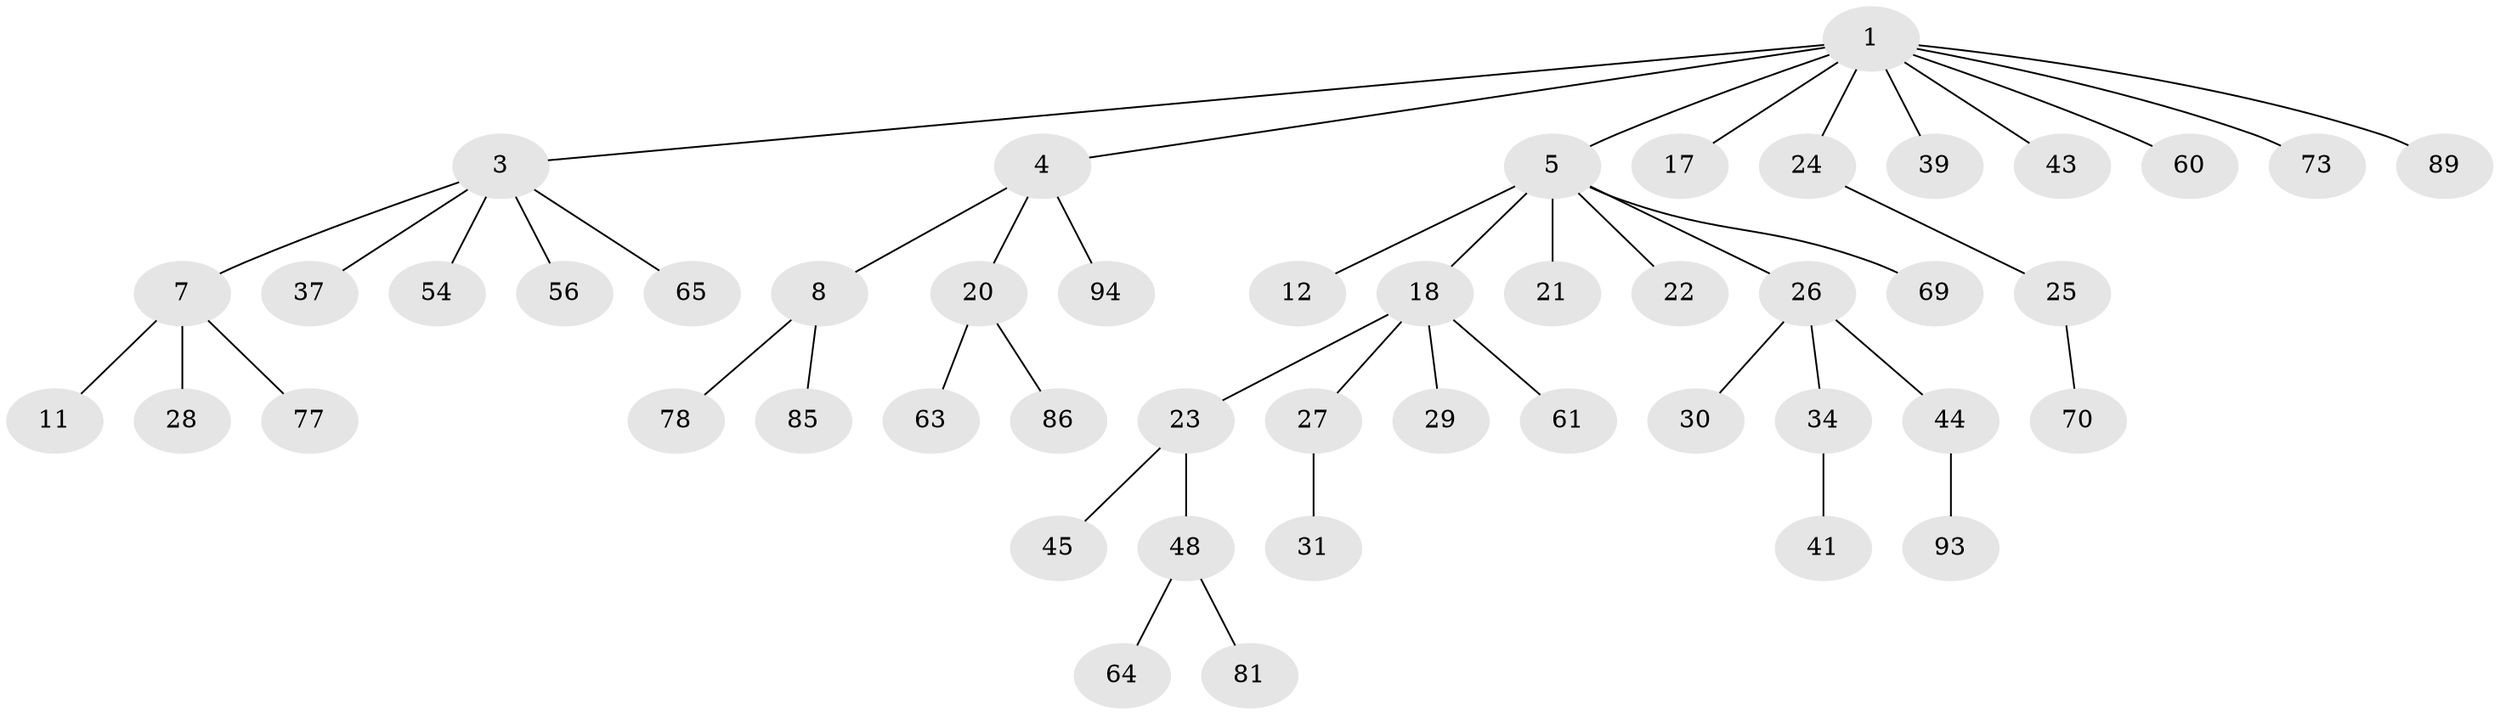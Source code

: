 // original degree distribution, {7: 0.010416666666666666, 5: 0.0625, 4: 0.052083333333333336, 3: 0.125, 1: 0.4895833333333333, 2: 0.2604166666666667}
// Generated by graph-tools (version 1.1) at 2025/15/03/09/25 04:15:28]
// undirected, 48 vertices, 47 edges
graph export_dot {
graph [start="1"]
  node [color=gray90,style=filled];
  1 [super="+2"];
  3 [super="+9+35"];
  4;
  5 [super="+6+14+33"];
  7 [super="+51+15"];
  8;
  11;
  12 [super="+13+66"];
  17;
  18 [super="+19"];
  20 [super="+55"];
  21 [super="+88+52"];
  22 [super="+90"];
  23 [super="+40"];
  24;
  25 [super="+32"];
  26 [super="+47"];
  27;
  28;
  29;
  30;
  31 [super="+36"];
  34 [super="+83"];
  37 [super="+82"];
  39;
  41;
  43;
  44;
  45;
  48 [super="+53+57+67"];
  54;
  56 [super="+59"];
  60 [super="+72+96"];
  61 [super="+79"];
  63;
  64 [super="+80"];
  65;
  69;
  70;
  73 [super="+75"];
  77;
  78;
  81;
  85 [super="+87"];
  86;
  89;
  93;
  94;
  1 -- 3;
  1 -- 17;
  1 -- 24;
  1 -- 43;
  1 -- 60;
  1 -- 73;
  1 -- 4;
  1 -- 5;
  1 -- 39;
  1 -- 89;
  3 -- 7;
  3 -- 56;
  3 -- 65;
  3 -- 37;
  3 -- 54;
  4 -- 8;
  4 -- 20;
  4 -- 94;
  5 -- 21;
  5 -- 69;
  5 -- 12;
  5 -- 22;
  5 -- 18;
  5 -- 26;
  7 -- 11;
  7 -- 28;
  7 -- 77;
  8 -- 78;
  8 -- 85;
  18 -- 27;
  18 -- 29;
  18 -- 61;
  18 -- 23;
  20 -- 86;
  20 -- 63;
  23 -- 45;
  23 -- 48;
  24 -- 25;
  25 -- 70;
  26 -- 30;
  26 -- 34;
  26 -- 44;
  27 -- 31;
  34 -- 41;
  44 -- 93;
  48 -- 64;
  48 -- 81;
}

